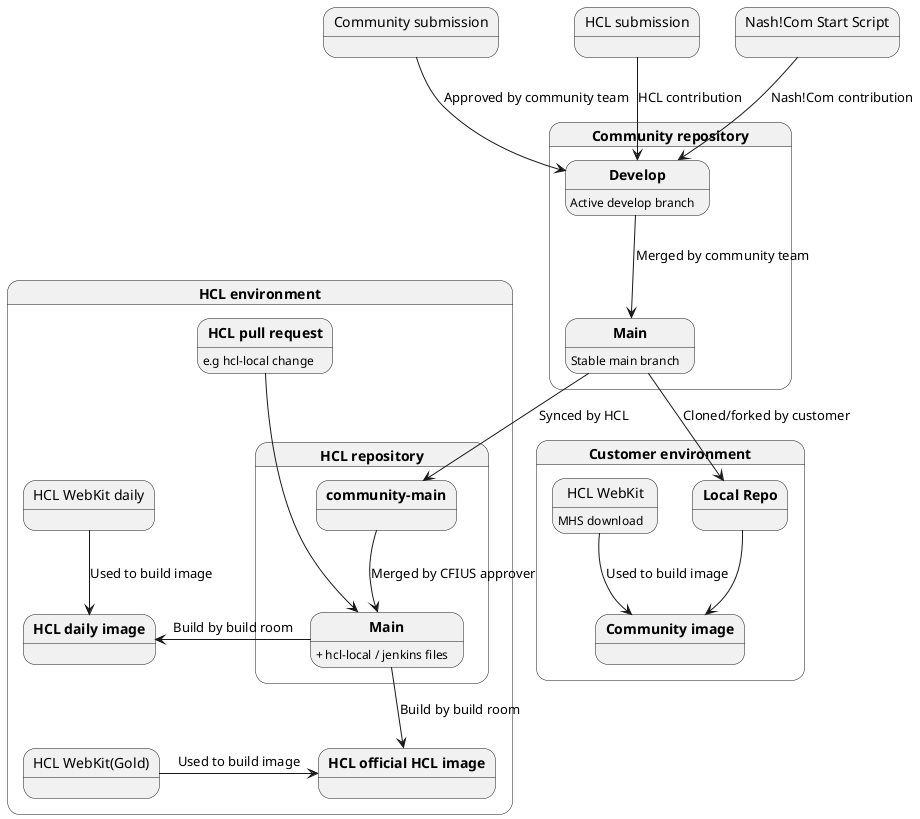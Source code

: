 @startuml
state "Community submission" as ComSubmit
state "HCL submission" as HclSubmit
state "Nash!Com Start Script" as StartScript

state "**Community repository**" as ComRepo {
  state "**Develop**" as ComDevRepo
  state "**Main**" as ComMainRepo

  ComDevRepo: Active develop branch
  ComMainRepo: Stable main branch
}

state "**Customer environment**" as CustomerEnv {
  state "**Local Repo**" as LocalRepo
  state "HCL WebKit" as HclWebKit
  HclWebKit: MHS download
  state "**Community image**" as ComImage
  state "**Main**" as ComMainRepo
}

state "**HCL environment**" as HCLEnv {

  state "**HCL repository**" as HclRepo {
    state "**community-main**" as HclDevRepo
    state "**Main**" as HclMainRepo
    HclMainRepo: + hcl-local / jenkins files
  }

  state "**HCL pull request**" as HclPull {
    HclPull: e.g hcl-local change
  }

  state "**HCL official HCL image**" as HclImage
  state "HCL WebKit daily" as HclDailyWebKit
  state "**HCL daily image**" as HCLDailyImage
  state "HCL WebKit(Gold)" as HclWebKitGold
}
 
StartScript --> ComDevRepo : Nash!Com contribution

ComSubmit --> ComDevRepo : Approved by community team
ComDevRepo --> ComMainRepo : Merged by community team

ComMainRepo --> HclDevRepo : Synced by HCL
HclDevRepo --> HclMainRepo : Merged by CFIUS approver
HclSubmit --> ComDevRepo : HCL contribution
HclMainRepo --> HclImage : Build by build room
HclWebKit --> ComImage : Used to build image

HclMainRepo -> HCLDailyImage : Build by build room
HclDailyWebKit --> HCLDailyImage : Used to build image
HclWebKitGold -> HclImage : Used to build image

ComMainRepo --> LocalRepo : Cloned/forked by customer
LocalRepo --> ComImage
HclPull ---> HclMainRepo
@enduml

